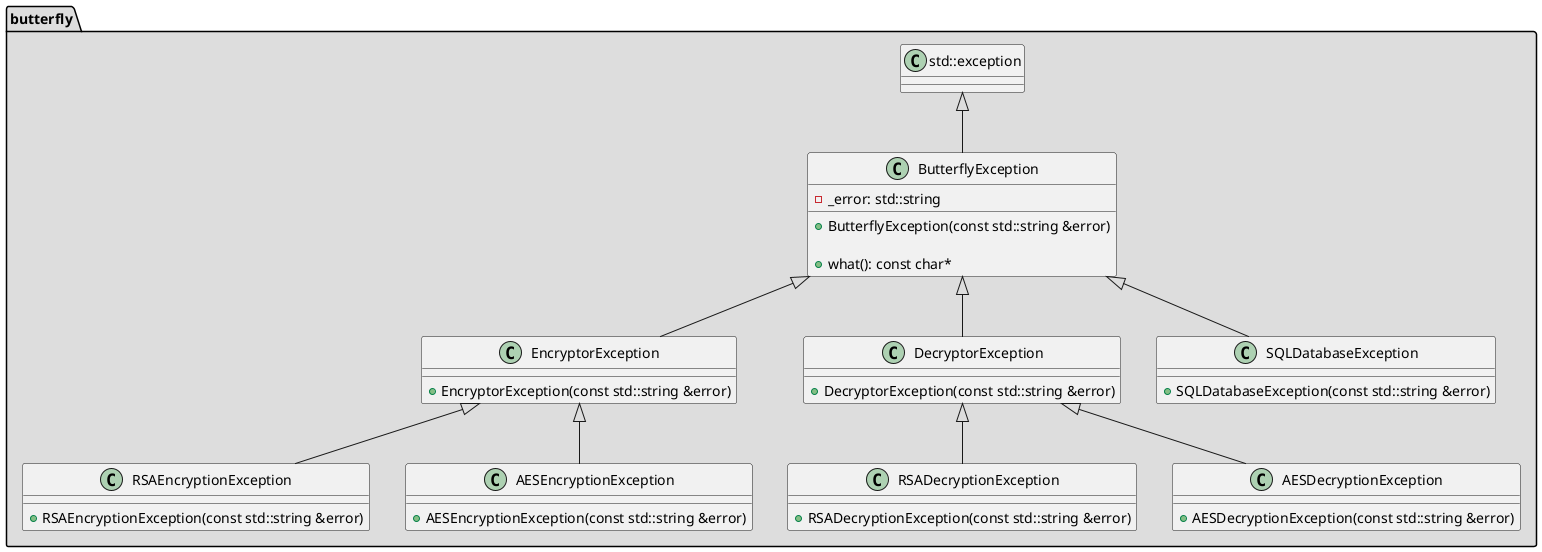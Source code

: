 @startuml
'https://plantuml.com/sequence-diagram

package butterfly #DDDDDD
{

class std::exception
{

}

class ButterflyException
{
    -_error: std::string
    +ButterflyException(const std::string &error)

    +what(): const char*
}

class RSAEncryptionException
{

    +RSAEncryptionException(const std::string &error)

}

class RSADecryptionException
{

    +RSADecryptionException(const std::string &error)

}

class AESEncryptionException
{

    +AESEncryptionException(const std::string &error)

}

class AESDecryptionException
{

    +AESDecryptionException(const std::string &error)

}

class EncryptorException
{

    +EncryptorException(const std::string &error)

}

class DecryptorException
{

    +DecryptorException(const std::string &error)

}

class SQLDatabaseException
{

    +SQLDatabaseException(const std::string &error)

}

std::exception <|-- ButterflyException
ButterflyException <|-- EncryptorException
ButterflyException <|-- DecryptorException

EncryptorException <|-- RSAEncryptionException
DecryptorException <|-- RSADecryptionException
EncryptorException <|-- AESEncryptionException
DecryptorException <|-- AESDecryptionException

ButterflyException <|-- SQLDatabaseException

}
@enduml